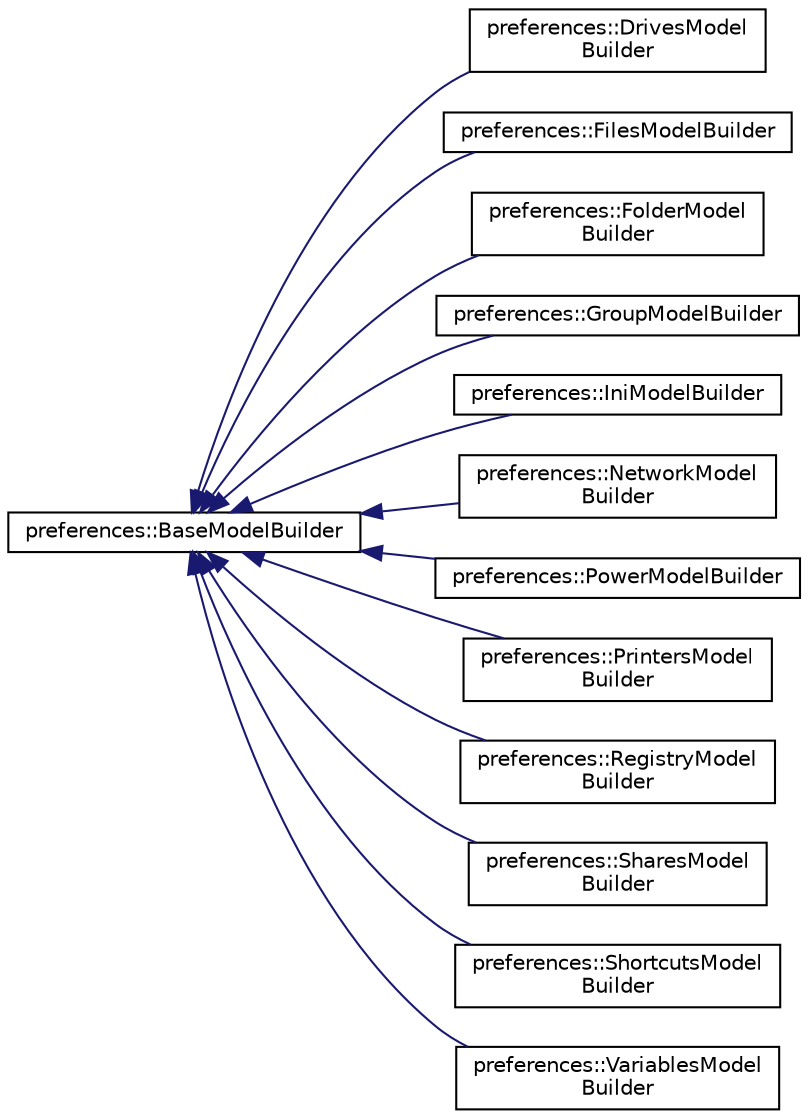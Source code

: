 digraph "Graphical Class Hierarchy"
{
 // LATEX_PDF_SIZE
  edge [fontname="Helvetica",fontsize="10",labelfontname="Helvetica",labelfontsize="10"];
  node [fontname="Helvetica",fontsize="10",shape=record];
  rankdir="LR";
  Node0 [label="preferences::BaseModelBuilder",height=0.2,width=0.4,color="black", fillcolor="white", style="filled",URL="$classpreferences_1_1_base_model_builder.html",tooltip=" "];
  Node0 -> Node1 [dir="back",color="midnightblue",fontsize="10",style="solid",fontname="Helvetica"];
  Node1 [label="preferences::DrivesModel\lBuilder",height=0.2,width=0.4,color="black", fillcolor="white", style="filled",URL="$classpreferences_1_1_drives_model_builder.html",tooltip=" "];
  Node0 -> Node2 [dir="back",color="midnightblue",fontsize="10",style="solid",fontname="Helvetica"];
  Node2 [label="preferences::FilesModelBuilder",height=0.2,width=0.4,color="black", fillcolor="white", style="filled",URL="$classpreferences_1_1_files_model_builder.html",tooltip=" "];
  Node0 -> Node3 [dir="back",color="midnightblue",fontsize="10",style="solid",fontname="Helvetica"];
  Node3 [label="preferences::FolderModel\lBuilder",height=0.2,width=0.4,color="black", fillcolor="white", style="filled",URL="$classpreferences_1_1_folder_model_builder.html",tooltip=" "];
  Node0 -> Node4 [dir="back",color="midnightblue",fontsize="10",style="solid",fontname="Helvetica"];
  Node4 [label="preferences::GroupModelBuilder",height=0.2,width=0.4,color="black", fillcolor="white", style="filled",URL="$classpreferences_1_1_group_model_builder.html",tooltip=" "];
  Node0 -> Node5 [dir="back",color="midnightblue",fontsize="10",style="solid",fontname="Helvetica"];
  Node5 [label="preferences::IniModelBuilder",height=0.2,width=0.4,color="black", fillcolor="white", style="filled",URL="$classpreferences_1_1_ini_model_builder.html",tooltip=" "];
  Node0 -> Node6 [dir="back",color="midnightblue",fontsize="10",style="solid",fontname="Helvetica"];
  Node6 [label="preferences::NetworkModel\lBuilder",height=0.2,width=0.4,color="black", fillcolor="white", style="filled",URL="$classpreferences_1_1_network_model_builder.html",tooltip=" "];
  Node0 -> Node7 [dir="back",color="midnightblue",fontsize="10",style="solid",fontname="Helvetica"];
  Node7 [label="preferences::PowerModelBuilder",height=0.2,width=0.4,color="black", fillcolor="white", style="filled",URL="$classpreferences_1_1_power_model_builder.html",tooltip=" "];
  Node0 -> Node8 [dir="back",color="midnightblue",fontsize="10",style="solid",fontname="Helvetica"];
  Node8 [label="preferences::PrintersModel\lBuilder",height=0.2,width=0.4,color="black", fillcolor="white", style="filled",URL="$classpreferences_1_1_printers_model_builder.html",tooltip=" "];
  Node0 -> Node9 [dir="back",color="midnightblue",fontsize="10",style="solid",fontname="Helvetica"];
  Node9 [label="preferences::RegistryModel\lBuilder",height=0.2,width=0.4,color="black", fillcolor="white", style="filled",URL="$classpreferences_1_1_registry_model_builder.html",tooltip=" "];
  Node0 -> Node10 [dir="back",color="midnightblue",fontsize="10",style="solid",fontname="Helvetica"];
  Node10 [label="preferences::SharesModel\lBuilder",height=0.2,width=0.4,color="black", fillcolor="white", style="filled",URL="$classpreferences_1_1_shares_model_builder.html",tooltip=" "];
  Node0 -> Node11 [dir="back",color="midnightblue",fontsize="10",style="solid",fontname="Helvetica"];
  Node11 [label="preferences::ShortcutsModel\lBuilder",height=0.2,width=0.4,color="black", fillcolor="white", style="filled",URL="$classpreferences_1_1_shortcuts_model_builder.html",tooltip=" "];
  Node0 -> Node12 [dir="back",color="midnightblue",fontsize="10",style="solid",fontname="Helvetica"];
  Node12 [label="preferences::VariablesModel\lBuilder",height=0.2,width=0.4,color="black", fillcolor="white", style="filled",URL="$classpreferences_1_1_variables_model_builder.html",tooltip=" "];
}
